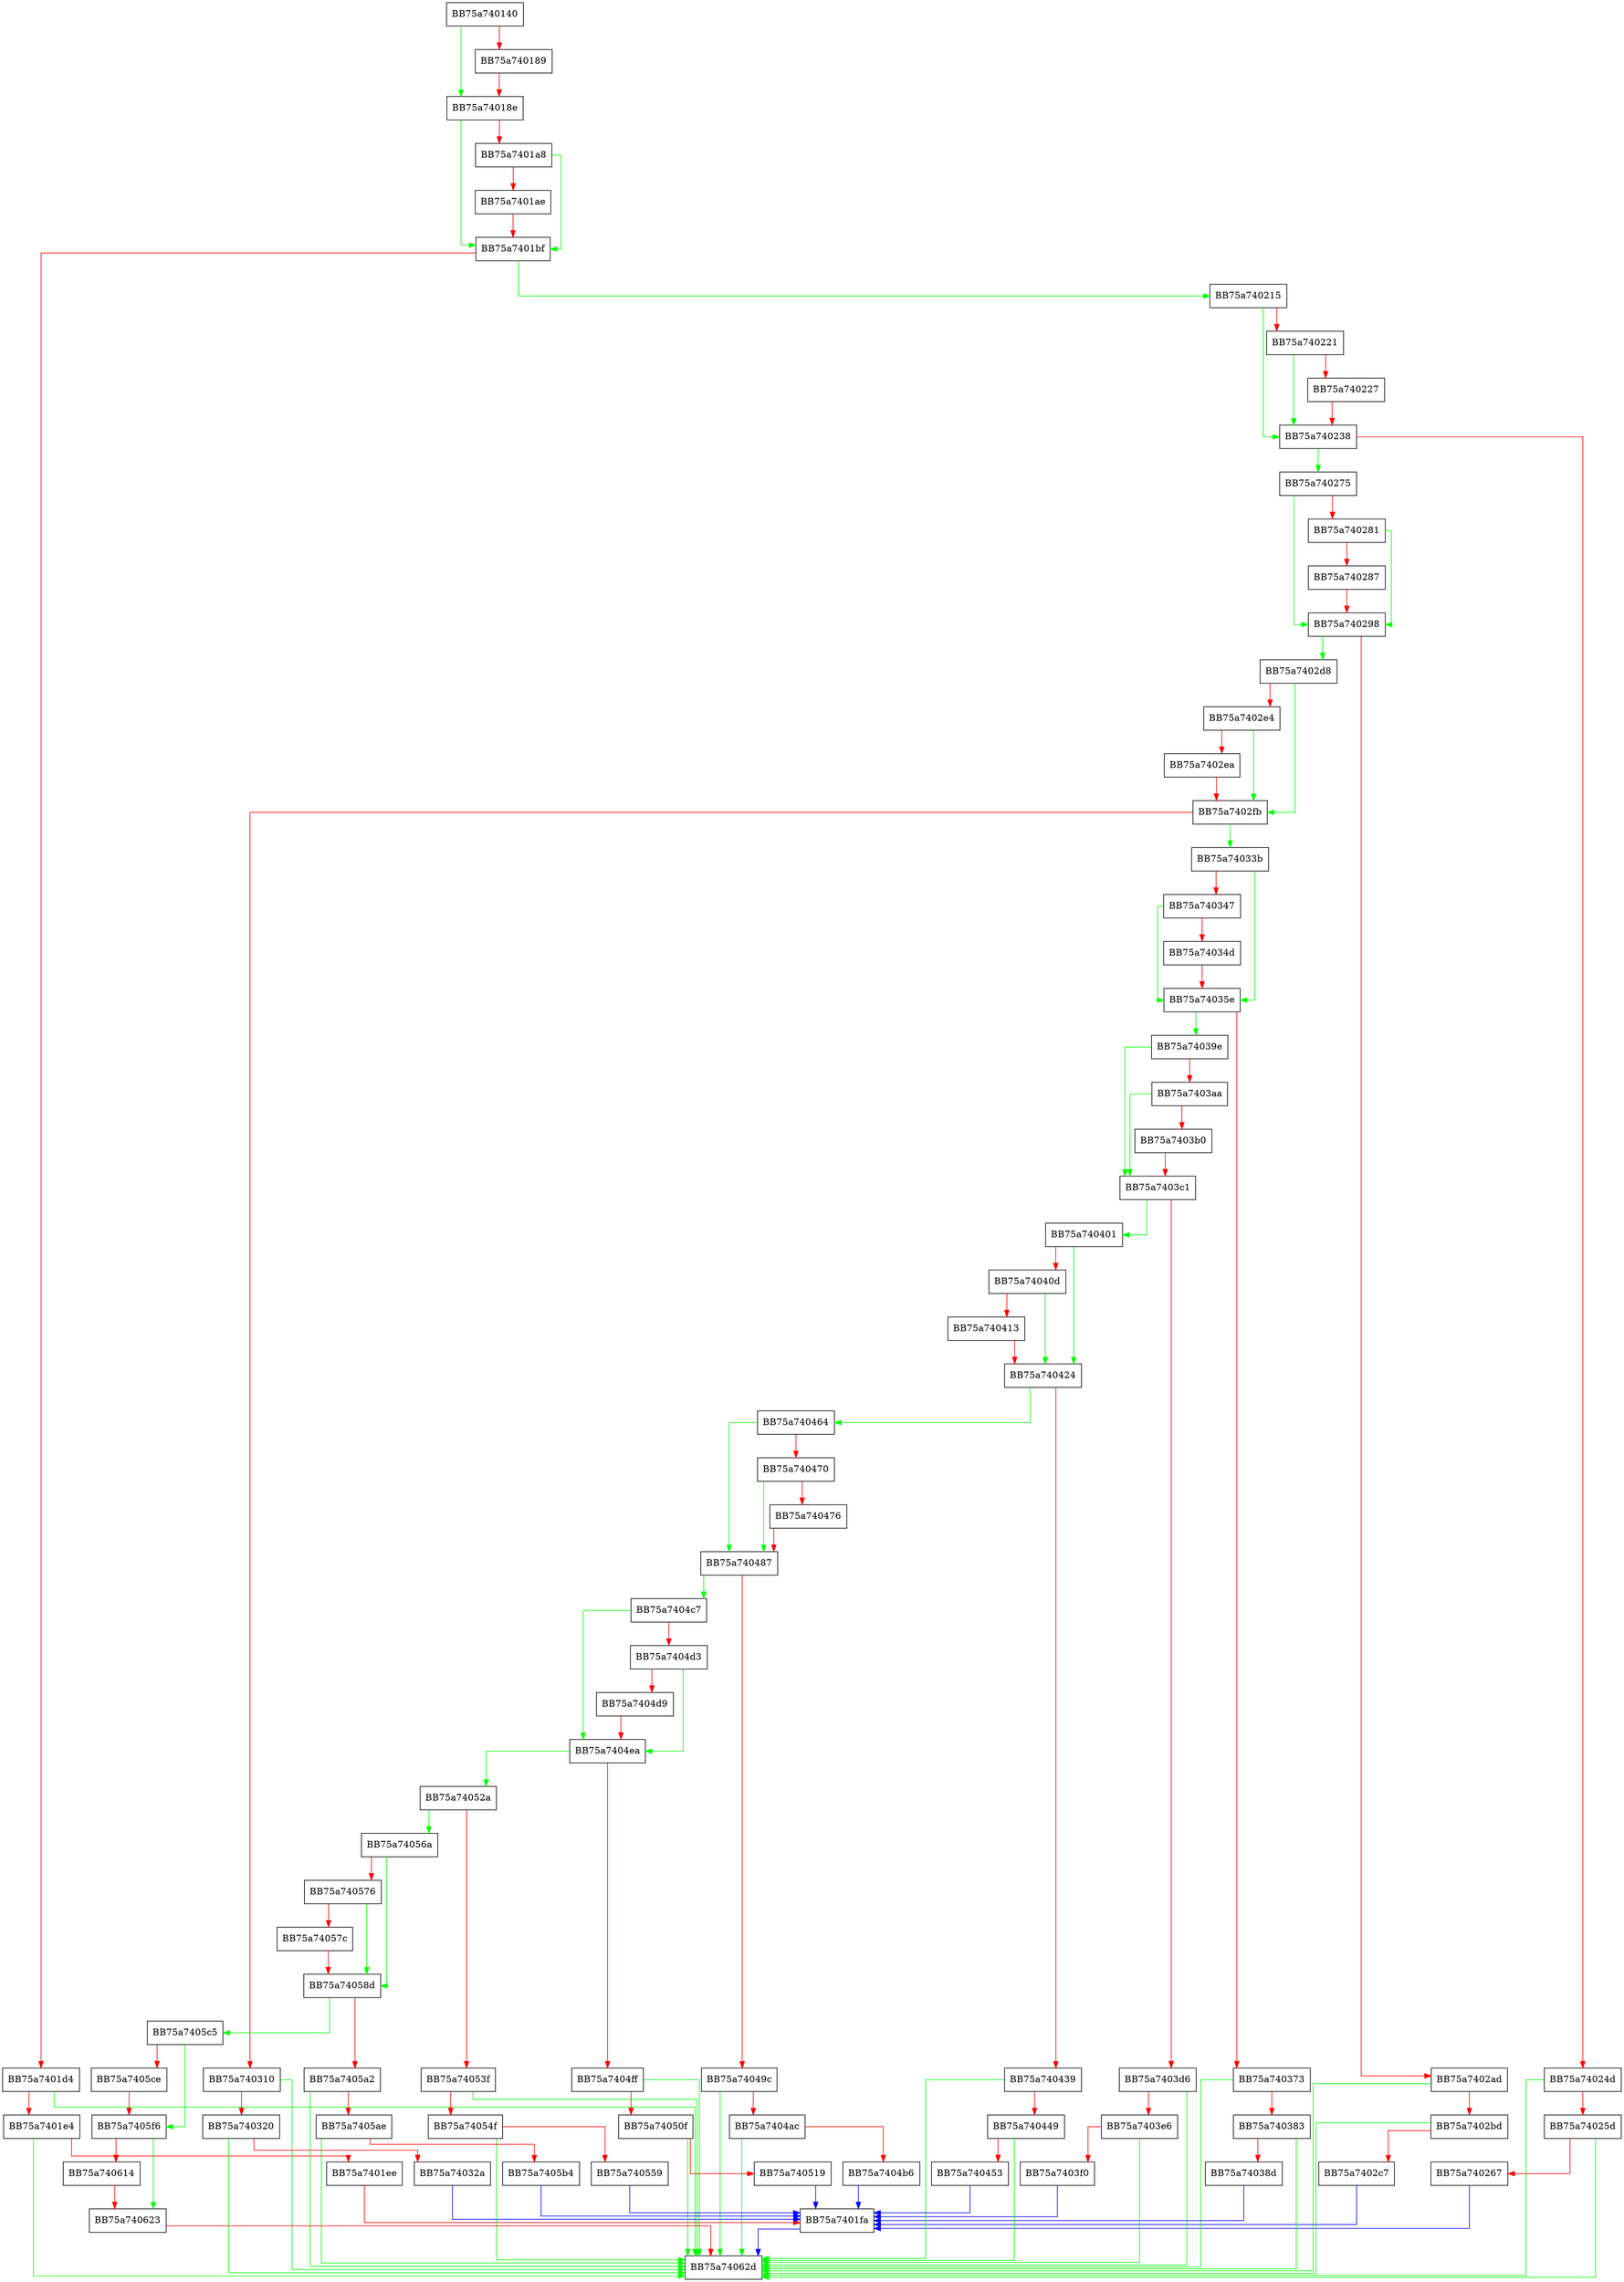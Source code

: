 digraph Unpack {
  node [shape="box"];
  graph [splines=ortho];
  BB75a740140 -> BB75a74018e [color="green"];
  BB75a740140 -> BB75a740189 [color="red"];
  BB75a740189 -> BB75a74018e [color="red"];
  BB75a74018e -> BB75a7401bf [color="green"];
  BB75a74018e -> BB75a7401a8 [color="red"];
  BB75a7401a8 -> BB75a7401bf [color="green"];
  BB75a7401a8 -> BB75a7401ae [color="red"];
  BB75a7401ae -> BB75a7401bf [color="red"];
  BB75a7401bf -> BB75a740215 [color="green"];
  BB75a7401bf -> BB75a7401d4 [color="red"];
  BB75a7401d4 -> BB75a74062d [color="green"];
  BB75a7401d4 -> BB75a7401e4 [color="red"];
  BB75a7401e4 -> BB75a74062d [color="green"];
  BB75a7401e4 -> BB75a7401ee [color="red"];
  BB75a7401ee -> BB75a7401fa [color="red"];
  BB75a7401fa -> BB75a74062d [color="blue"];
  BB75a740215 -> BB75a740238 [color="green"];
  BB75a740215 -> BB75a740221 [color="red"];
  BB75a740221 -> BB75a740238 [color="green"];
  BB75a740221 -> BB75a740227 [color="red"];
  BB75a740227 -> BB75a740238 [color="red"];
  BB75a740238 -> BB75a740275 [color="green"];
  BB75a740238 -> BB75a74024d [color="red"];
  BB75a74024d -> BB75a74062d [color="green"];
  BB75a74024d -> BB75a74025d [color="red"];
  BB75a74025d -> BB75a74062d [color="green"];
  BB75a74025d -> BB75a740267 [color="red"];
  BB75a740267 -> BB75a7401fa [color="blue"];
  BB75a740275 -> BB75a740298 [color="green"];
  BB75a740275 -> BB75a740281 [color="red"];
  BB75a740281 -> BB75a740298 [color="green"];
  BB75a740281 -> BB75a740287 [color="red"];
  BB75a740287 -> BB75a740298 [color="red"];
  BB75a740298 -> BB75a7402d8 [color="green"];
  BB75a740298 -> BB75a7402ad [color="red"];
  BB75a7402ad -> BB75a74062d [color="green"];
  BB75a7402ad -> BB75a7402bd [color="red"];
  BB75a7402bd -> BB75a74062d [color="green"];
  BB75a7402bd -> BB75a7402c7 [color="red"];
  BB75a7402c7 -> BB75a7401fa [color="blue"];
  BB75a7402d8 -> BB75a7402fb [color="green"];
  BB75a7402d8 -> BB75a7402e4 [color="red"];
  BB75a7402e4 -> BB75a7402fb [color="green"];
  BB75a7402e4 -> BB75a7402ea [color="red"];
  BB75a7402ea -> BB75a7402fb [color="red"];
  BB75a7402fb -> BB75a74033b [color="green"];
  BB75a7402fb -> BB75a740310 [color="red"];
  BB75a740310 -> BB75a74062d [color="green"];
  BB75a740310 -> BB75a740320 [color="red"];
  BB75a740320 -> BB75a74062d [color="green"];
  BB75a740320 -> BB75a74032a [color="red"];
  BB75a74032a -> BB75a7401fa [color="blue"];
  BB75a74033b -> BB75a74035e [color="green"];
  BB75a74033b -> BB75a740347 [color="red"];
  BB75a740347 -> BB75a74035e [color="green"];
  BB75a740347 -> BB75a74034d [color="red"];
  BB75a74034d -> BB75a74035e [color="red"];
  BB75a74035e -> BB75a74039e [color="green"];
  BB75a74035e -> BB75a740373 [color="red"];
  BB75a740373 -> BB75a74062d [color="green"];
  BB75a740373 -> BB75a740383 [color="red"];
  BB75a740383 -> BB75a74062d [color="green"];
  BB75a740383 -> BB75a74038d [color="red"];
  BB75a74038d -> BB75a7401fa [color="blue"];
  BB75a74039e -> BB75a7403c1 [color="green"];
  BB75a74039e -> BB75a7403aa [color="red"];
  BB75a7403aa -> BB75a7403c1 [color="green"];
  BB75a7403aa -> BB75a7403b0 [color="red"];
  BB75a7403b0 -> BB75a7403c1 [color="red"];
  BB75a7403c1 -> BB75a740401 [color="green"];
  BB75a7403c1 -> BB75a7403d6 [color="red"];
  BB75a7403d6 -> BB75a74062d [color="green"];
  BB75a7403d6 -> BB75a7403e6 [color="red"];
  BB75a7403e6 -> BB75a74062d [color="green"];
  BB75a7403e6 -> BB75a7403f0 [color="red"];
  BB75a7403f0 -> BB75a7401fa [color="blue"];
  BB75a740401 -> BB75a740424 [color="green"];
  BB75a740401 -> BB75a74040d [color="red"];
  BB75a74040d -> BB75a740424 [color="green"];
  BB75a74040d -> BB75a740413 [color="red"];
  BB75a740413 -> BB75a740424 [color="red"];
  BB75a740424 -> BB75a740464 [color="green"];
  BB75a740424 -> BB75a740439 [color="red"];
  BB75a740439 -> BB75a74062d [color="green"];
  BB75a740439 -> BB75a740449 [color="red"];
  BB75a740449 -> BB75a74062d [color="green"];
  BB75a740449 -> BB75a740453 [color="red"];
  BB75a740453 -> BB75a7401fa [color="blue"];
  BB75a740464 -> BB75a740487 [color="green"];
  BB75a740464 -> BB75a740470 [color="red"];
  BB75a740470 -> BB75a740487 [color="green"];
  BB75a740470 -> BB75a740476 [color="red"];
  BB75a740476 -> BB75a740487 [color="red"];
  BB75a740487 -> BB75a7404c7 [color="green"];
  BB75a740487 -> BB75a74049c [color="red"];
  BB75a74049c -> BB75a74062d [color="green"];
  BB75a74049c -> BB75a7404ac [color="red"];
  BB75a7404ac -> BB75a74062d [color="green"];
  BB75a7404ac -> BB75a7404b6 [color="red"];
  BB75a7404b6 -> BB75a7401fa [color="blue"];
  BB75a7404c7 -> BB75a7404ea [color="green"];
  BB75a7404c7 -> BB75a7404d3 [color="red"];
  BB75a7404d3 -> BB75a7404ea [color="green"];
  BB75a7404d3 -> BB75a7404d9 [color="red"];
  BB75a7404d9 -> BB75a7404ea [color="red"];
  BB75a7404ea -> BB75a74052a [color="green"];
  BB75a7404ea -> BB75a7404ff [color="red"];
  BB75a7404ff -> BB75a74062d [color="green"];
  BB75a7404ff -> BB75a74050f [color="red"];
  BB75a74050f -> BB75a74062d [color="green"];
  BB75a74050f -> BB75a740519 [color="red"];
  BB75a740519 -> BB75a7401fa [color="blue"];
  BB75a74052a -> BB75a74056a [color="green"];
  BB75a74052a -> BB75a74053f [color="red"];
  BB75a74053f -> BB75a74062d [color="green"];
  BB75a74053f -> BB75a74054f [color="red"];
  BB75a74054f -> BB75a74062d [color="green"];
  BB75a74054f -> BB75a740559 [color="red"];
  BB75a740559 -> BB75a7401fa [color="blue"];
  BB75a74056a -> BB75a74058d [color="green"];
  BB75a74056a -> BB75a740576 [color="red"];
  BB75a740576 -> BB75a74058d [color="green"];
  BB75a740576 -> BB75a74057c [color="red"];
  BB75a74057c -> BB75a74058d [color="red"];
  BB75a74058d -> BB75a7405c5 [color="green"];
  BB75a74058d -> BB75a7405a2 [color="red"];
  BB75a7405a2 -> BB75a74062d [color="green"];
  BB75a7405a2 -> BB75a7405ae [color="red"];
  BB75a7405ae -> BB75a74062d [color="green"];
  BB75a7405ae -> BB75a7405b4 [color="red"];
  BB75a7405b4 -> BB75a7401fa [color="blue"];
  BB75a7405c5 -> BB75a7405f6 [color="green"];
  BB75a7405c5 -> BB75a7405ce [color="red"];
  BB75a7405ce -> BB75a7405f6 [color="red"];
  BB75a7405f6 -> BB75a740623 [color="green"];
  BB75a7405f6 -> BB75a740614 [color="red"];
  BB75a740614 -> BB75a740623 [color="red"];
  BB75a740623 -> BB75a74062d [color="red"];
}